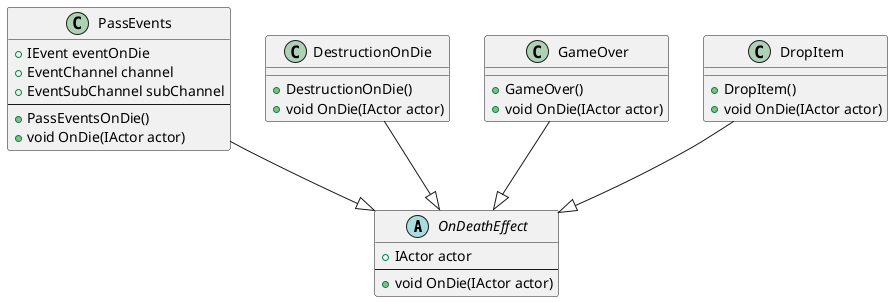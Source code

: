 ﻿@startuml dieDiagram

abstract class OnDeathEffect {
    +IActor actor
    ---
    +void OnDie(IActor actor)
}

class PassEvents {
    +IEvent eventOnDie
    +EventChannel channel
    +EventSubChannel subChannel
    ---
    +PassEventsOnDie()
    +void OnDie(IActor actor)
}
PassEvents --|> OnDeathEffect

class DestructionOnDie {
    +DestructionOnDie()
    +void OnDie(IActor actor)
}
DestructionOnDie --|> OnDeathEffect

class GameOver {
    +GameOver()
    +void OnDie(IActor actor)
}
GameOver --|> OnDeathEffect

class DropItem {
    +DropItem()
    +void OnDie(IActor actor)
}
DropItem --|> OnDeathEffect
@enduml